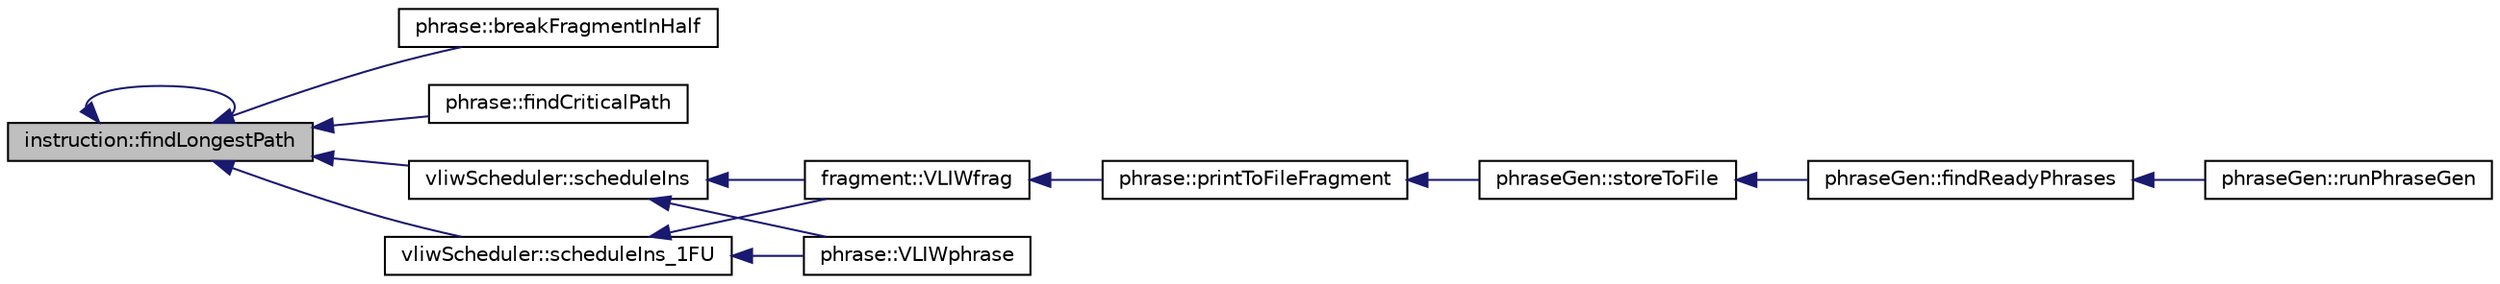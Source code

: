 digraph G
{
  edge [fontname="Helvetica",fontsize="10",labelfontname="Helvetica",labelfontsize="10"];
  node [fontname="Helvetica",fontsize="10",shape=record];
  rankdir=LR;
  Node1 [label="instruction::findLongestPath",height=0.2,width=0.4,color="black", fillcolor="grey75", style="filled" fontcolor="black"];
  Node1 -> Node2 [dir=back,color="midnightblue",fontsize="10",style="solid",fontname="Helvetica"];
  Node2 [label="phrase::breakFragmentInHalf",height=0.2,width=0.4,color="black", fillcolor="white", style="filled",URL="$classphrase.html#ad84f9f31532ab90299e6e32b8daee0ff"];
  Node1 -> Node3 [dir=back,color="midnightblue",fontsize="10",style="solid",fontname="Helvetica"];
  Node3 [label="phrase::findCriticalPath",height=0.2,width=0.4,color="black", fillcolor="white", style="filled",URL="$classphrase.html#a68898ebaf9e7e7b7580a920d6be2c066"];
  Node1 -> Node1 [dir=back,color="midnightblue",fontsize="10",style="solid",fontname="Helvetica"];
  Node1 -> Node4 [dir=back,color="midnightblue",fontsize="10",style="solid",fontname="Helvetica"];
  Node4 [label="vliwScheduler::scheduleIns",height=0.2,width=0.4,color="black", fillcolor="white", style="filled",URL="$classvliwScheduler.html#a29a8e438bea013f48b2cc7b3e672dfe6"];
  Node4 -> Node5 [dir=back,color="midnightblue",fontsize="10",style="solid",fontname="Helvetica"];
  Node5 [label="fragment::VLIWfrag",height=0.2,width=0.4,color="black", fillcolor="white", style="filled",URL="$classfragment.html#aec9f0320f42a1417a2fb59c57df575f2"];
  Node5 -> Node6 [dir=back,color="midnightblue",fontsize="10",style="solid",fontname="Helvetica"];
  Node6 [label="phrase::printToFileFragment",height=0.2,width=0.4,color="black", fillcolor="white", style="filled",URL="$classphrase.html#a555253effe54e3dc88d47d5e33a7baa1"];
  Node6 -> Node7 [dir=back,color="midnightblue",fontsize="10",style="solid",fontname="Helvetica"];
  Node7 [label="phraseGen::storeToFile",height=0.2,width=0.4,color="black", fillcolor="white", style="filled",URL="$classphraseGen.html#aba7134610613016de2d7d91d47c5dd4e"];
  Node7 -> Node8 [dir=back,color="midnightblue",fontsize="10",style="solid",fontname="Helvetica"];
  Node8 [label="phraseGen::findReadyPhrases",height=0.2,width=0.4,color="black", fillcolor="white", style="filled",URL="$classphraseGen.html#ab1fd52686e66bea06bd08d7fc8a4eb23"];
  Node8 -> Node9 [dir=back,color="midnightblue",fontsize="10",style="solid",fontname="Helvetica"];
  Node9 [label="phraseGen::runPhraseGen",height=0.2,width=0.4,color="black", fillcolor="white", style="filled",URL="$classphraseGen.html#a27c8b0d81592bc45e7f25e9cb7a4d1c4"];
  Node4 -> Node10 [dir=back,color="midnightblue",fontsize="10",style="solid",fontname="Helvetica"];
  Node10 [label="phrase::VLIWphrase",height=0.2,width=0.4,color="black", fillcolor="white", style="filled",URL="$classphrase.html#ad83361bffa7f64be8b2d6b0afbe8623c"];
  Node1 -> Node11 [dir=back,color="midnightblue",fontsize="10",style="solid",fontname="Helvetica"];
  Node11 [label="vliwScheduler::scheduleIns_1FU",height=0.2,width=0.4,color="black", fillcolor="white", style="filled",URL="$classvliwScheduler.html#a6b42ca4f7436dc7dfac2848dabc10416"];
  Node11 -> Node5 [dir=back,color="midnightblue",fontsize="10",style="solid",fontname="Helvetica"];
  Node11 -> Node10 [dir=back,color="midnightblue",fontsize="10",style="solid",fontname="Helvetica"];
}
